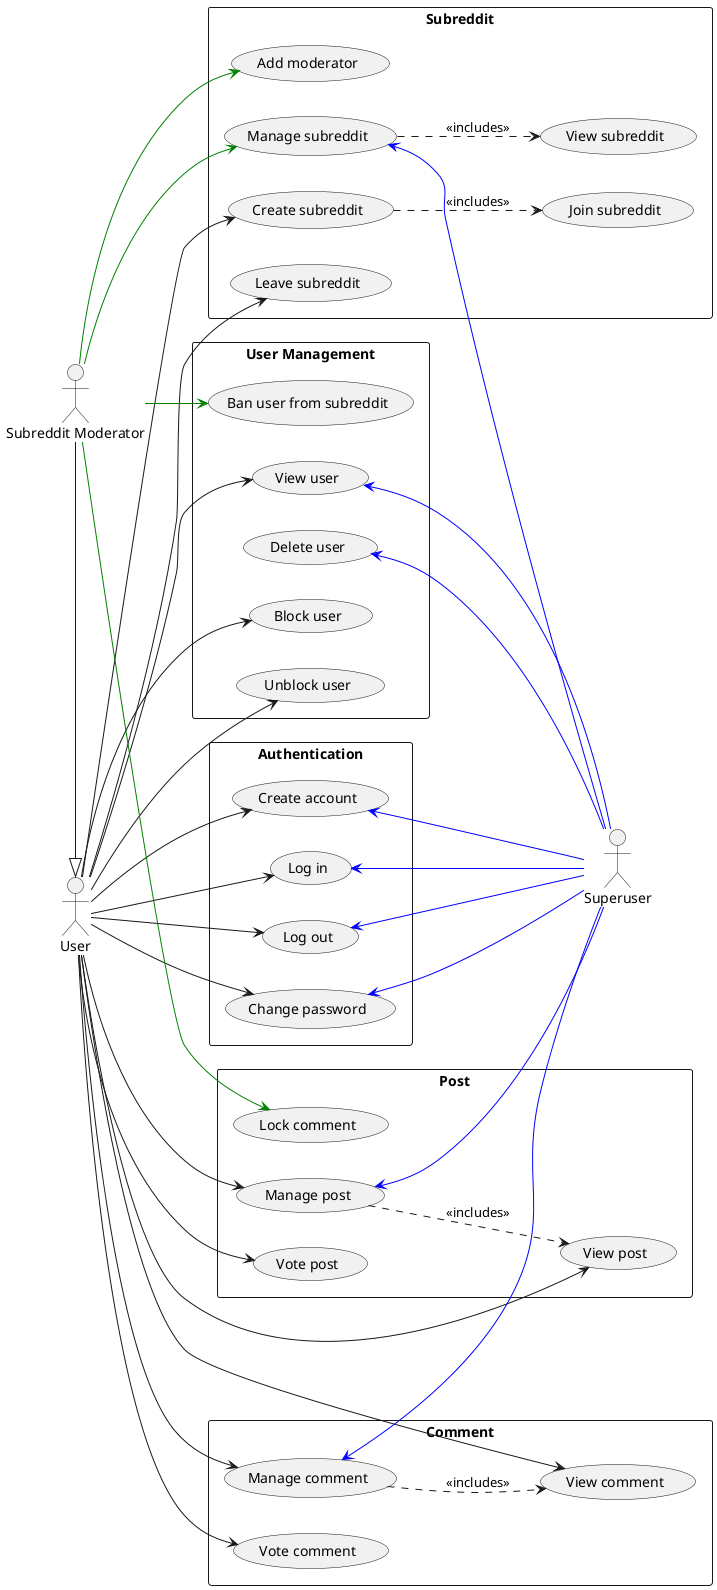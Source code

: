 @startuml
skinparam packageStyle rectangle
left to right direction
actor "User" as user
actor "Subreddit Moderator" as mod
actor "Superuser" as su
mod -|> user

rectangle Post as post {
  usecase "Manage post" as post_manage
  usecase "View post" as post_read

  usecase "Vote post" as post_vote
  usecase "Lock comment" as post_lock
}

rectangle Comment as cmt {
  usecase "Manage comment" as cmt_manage
  usecase "View comment" as cmt_read

  usecase "Vote comment" as cmt_vote
}

rectangle Subreddit as sub {
  usecase "Create subreddit" as sub_create
  usecase "View subreddit" as sub_read
  usecase "Manage subreddit" as sub_manage
  usecase "Add moderator" as sub_add_mod

  usecase "Join subreddit" as sub_join
  usecase "Leave subreddit" as sub_leave
}

rectangle "User Management" as user_mng {
  usecase "View user" as user_read
  usecase "Delete user" as user_delete
  usecase "Block user" as user_block
  usecase "Unblock user" as user_unblock
  usecase "Ban user from subreddit" as user_ban
}

rectangle "Authentication" as auth {
  usecase "Create account" as acc_create
  usecase "Log in" as login
  usecase "Log out" as logout
  usecase "Change password" as pwd_change
}

user --> acc_create
user --> login
user --> logout
user --> pwd_change

user --> post_manage
user --> post_read

user --> post_vote

user --> cmt_manage
user --> cmt_read

user --> cmt_vote

user --> sub_create
user --> sub_leave

user --> user_block
user --> user_unblock
user --> user_read

mod -[#green]-> sub_manage
mod -[#green]-> sub_add_mod
mod -[#green]-> user_ban
mod -[#green]-> post_lock

post_manage   <-[#blue]- su
cmt_manage    <-[#blue]- su
sub_manage    <-[#blue]- su
user_read   <-[#blue]- su
user_delete <-[#blue]- su

acc_create  <-[#blue]- su
login       <-[#blue]- su
logout      <-[#blue]- su
pwd_change  <-[#blue]- su

post_manage ..> post_read : <<includes>>
cmt_manage ..> cmt_read : <<includes>>
sub_create ..> sub_join : <<includes>>
sub_manage ..> sub_read : <<includes>>

@enduml
